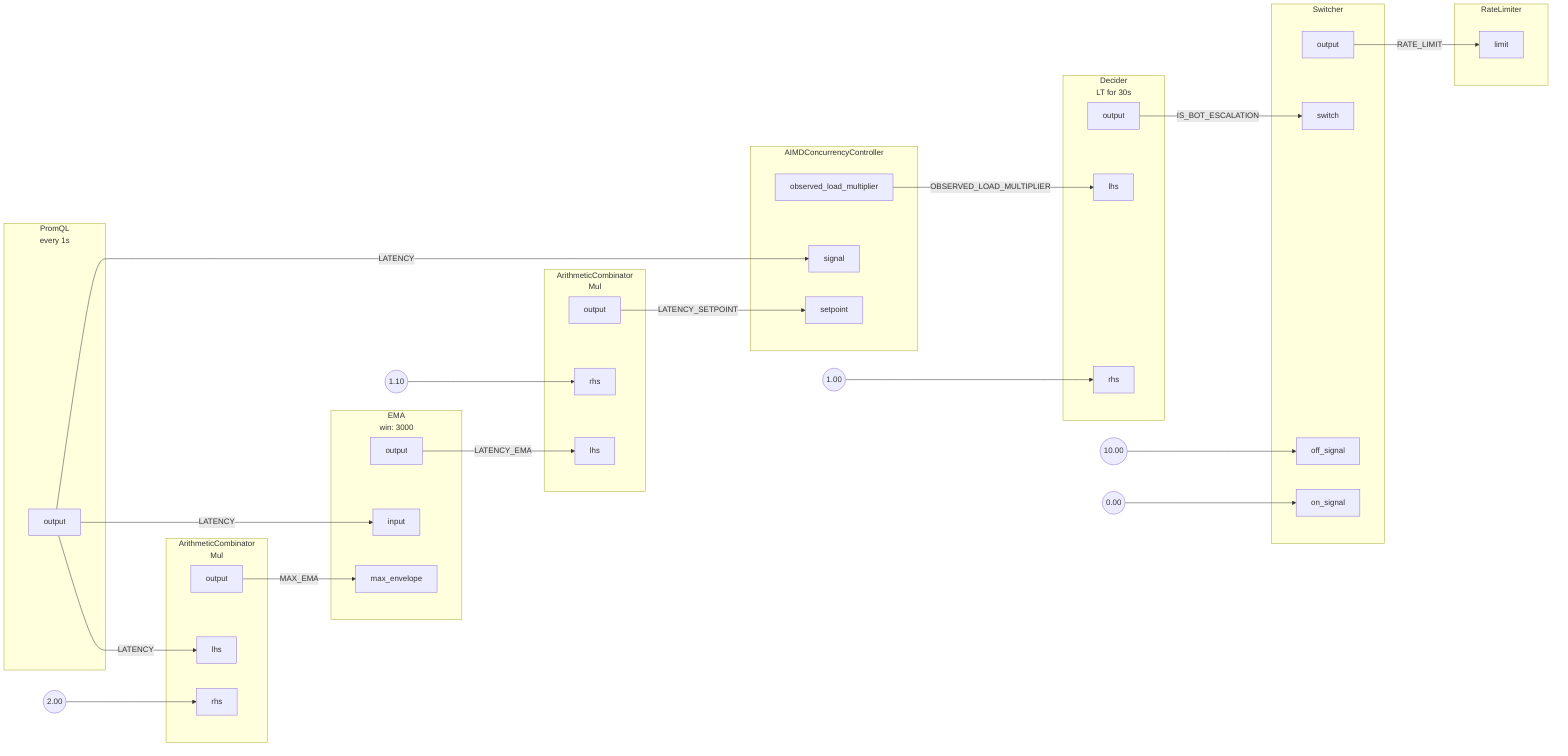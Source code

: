 flowchart LR
subgraph root.0[<center>PromQL<br/>every 1s</center>]
subgraph root.0_outports[ ]
style root.0_outports fill:none,stroke:none
root.0output[output]
end
end
subgraph root.1[<center>ArithmeticCombinator<br/>Mul</center>]
subgraph root.1_inports[ ]
style root.1_inports fill:none,stroke:none
root.1lhs[lhs]
root.1rhs[rhs]
end
subgraph root.1_outports[ ]
style root.1_outports fill:none,stroke:none
root.1output[output]
end
end
root.1_rhs_FakeConstantout((2.00))
subgraph root.2[<center>ArithmeticCombinator<br/>Mul</center>]
subgraph root.2_inports[ ]
style root.2_inports fill:none,stroke:none
root.2lhs[lhs]
root.2rhs[rhs]
end
subgraph root.2_outports[ ]
style root.2_outports fill:none,stroke:none
root.2output[output]
end
end
root.2_rhs_FakeConstantout((1.10))
subgraph root.3[<center>EMA<br/>win: 3000</center>]
subgraph root.3_inports[ ]
style root.3_inports fill:none,stroke:none
root.3input[input]
root.3max_envelope[max_envelope]
end
subgraph root.3_outports[ ]
style root.3_outports fill:none,stroke:none
root.3output[output]
end
end
subgraph root.4[AIMDConcurrencyController]
subgraph root.4_inports[ ]
style root.4_inports fill:none,stroke:none
root.4setpoint[setpoint]
root.4signal[signal]
end
subgraph root.4_outports[ ]
style root.4_outports fill:none,stroke:none
root.4observed_load_multiplier[observed_load_multiplier]
end
end
subgraph root.5[<center>Decider<br/>LT for 30s</center>]
subgraph root.5_inports[ ]
style root.5_inports fill:none,stroke:none
root.5lhs[lhs]
root.5rhs[rhs]
end
subgraph root.5_outports[ ]
style root.5_outports fill:none,stroke:none
root.5output[output]
end
end
root.5_rhs_FakeConstantout((1.00))
subgraph root.6[Switcher]
subgraph root.6_inports[ ]
style root.6_inports fill:none,stroke:none
root.6off_signal[off_signal]
root.6on_signal[on_signal]
root.6switch[switch]
end
subgraph root.6_outports[ ]
style root.6_outports fill:none,stroke:none
root.6output[output]
end
end
root.6_off_signal_FakeConstantout((10.00))
root.6_on_signal_FakeConstantout((0.00))
subgraph root.7[RateLimiter]
subgraph root.7_inports[ ]
style root.7_inports fill:none,stroke:none
root.7limit[limit]
end
end
root.0output --> |LATENCY| root.1lhs
root.0output --> |LATENCY| root.3input
root.0output --> |LATENCY| root.4signal
root.1output --> |MAX_EMA| root.3max_envelope
root.1_rhs_FakeConstantout --> root.1rhs
root.2output --> |LATENCY_SETPOINT| root.4setpoint
root.2_rhs_FakeConstantout --> root.2rhs
root.3output --> |LATENCY_EMA| root.2lhs
root.4observed_load_multiplier --> |OBSERVED_LOAD_MULTIPLIER| root.5lhs
root.5output --> |IS_BOT_ESCALATION| root.6switch
root.5_rhs_FakeConstantout --> root.5rhs
root.6_off_signal_FakeConstantout --> root.6off_signal
root.6_on_signal_FakeConstantout --> root.6on_signal
root.6output --> |RATE_LIMIT| root.7limit